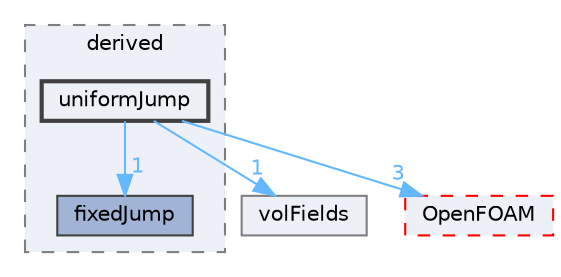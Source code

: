 digraph "src/finiteVolume/fields/fvPatchFields/derived/uniformJump"
{
 // LATEX_PDF_SIZE
  bgcolor="transparent";
  edge [fontname=Helvetica,fontsize=10,labelfontname=Helvetica,labelfontsize=10];
  node [fontname=Helvetica,fontsize=10,shape=box,height=0.2,width=0.4];
  compound=true
  subgraph clusterdir_ece9aa6b5af9a7776a75b0c1993b0910 {
    graph [ bgcolor="#edf0f7", pencolor="grey50", label="derived", fontname=Helvetica,fontsize=10 style="filled,dashed", URL="dir_ece9aa6b5af9a7776a75b0c1993b0910.html",tooltip=""]
  dir_45d27aa50d1a91bd6d742cd3ce2e55cc [label="fixedJump", fillcolor="#a2b4d6", color="grey25", style="filled", URL="dir_45d27aa50d1a91bd6d742cd3ce2e55cc.html",tooltip=""];
  dir_18efd00646b4a268ded8f54fc1cb6921 [label="uniformJump", fillcolor="#edf0f7", color="grey25", style="filled,bold", URL="dir_18efd00646b4a268ded8f54fc1cb6921.html",tooltip=""];
  }
  dir_bd8bf7fa65467c460a50eacc456ce356 [label="volFields", fillcolor="#edf0f7", color="grey50", style="filled", URL="dir_bd8bf7fa65467c460a50eacc456ce356.html",tooltip=""];
  dir_c5473ff19b20e6ec4dfe5c310b3778a8 [label="OpenFOAM", fillcolor="#edf0f7", color="red", style="filled,dashed", URL="dir_c5473ff19b20e6ec4dfe5c310b3778a8.html",tooltip=""];
  dir_18efd00646b4a268ded8f54fc1cb6921->dir_45d27aa50d1a91bd6d742cd3ce2e55cc [headlabel="1", labeldistance=1.5 headhref="dir_004219_001407.html" href="dir_004219_001407.html" color="steelblue1" fontcolor="steelblue1"];
  dir_18efd00646b4a268ded8f54fc1cb6921->dir_bd8bf7fa65467c460a50eacc456ce356 [headlabel="1", labeldistance=1.5 headhref="dir_004219_004295.html" href="dir_004219_004295.html" color="steelblue1" fontcolor="steelblue1"];
  dir_18efd00646b4a268ded8f54fc1cb6921->dir_c5473ff19b20e6ec4dfe5c310b3778a8 [headlabel="3", labeldistance=1.5 headhref="dir_004219_002695.html" href="dir_004219_002695.html" color="steelblue1" fontcolor="steelblue1"];
}
